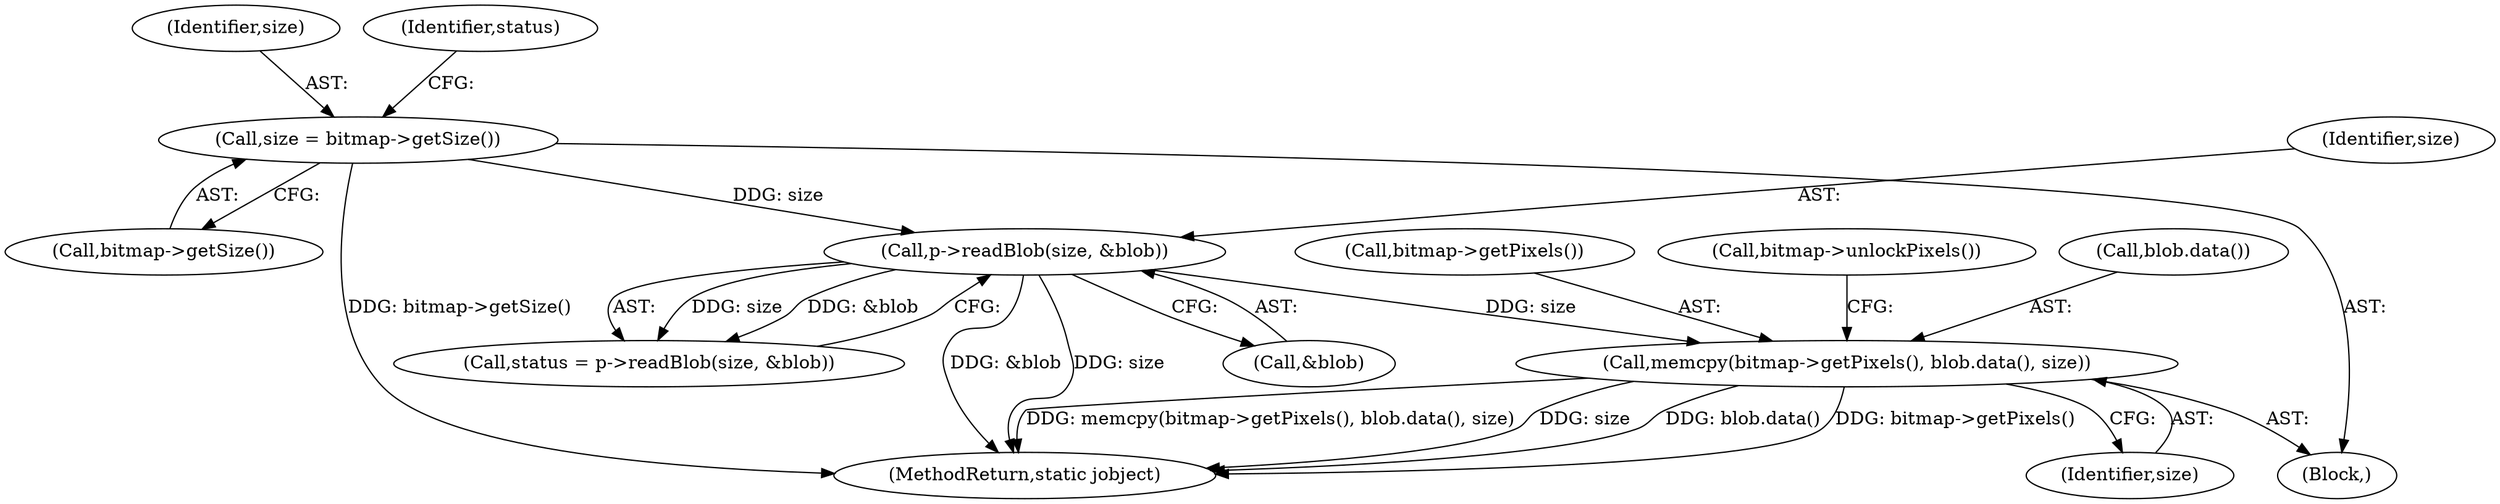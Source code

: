 digraph "0_Android_d44e5bde18a41beda39d49189bef7f2ba7c8f3cb@API" {
"1000267" [label="(Call,memcpy(bitmap->getPixels(), blob.data(), size))"];
"1000252" [label="(Call,p->readBlob(size, &blob))"];
"1000245" [label="(Call,size = bitmap->getSize())"];
"1000254" [label="(Call,&blob)"];
"1000104" [label="(Block,)"];
"1000270" [label="(Identifier,size)"];
"1000246" [label="(Identifier,size)"];
"1000252" [label="(Call,p->readBlob(size, &blob))"];
"1000247" [label="(Call,bitmap->getSize())"];
"1000250" [label="(Call,status = p->readBlob(size, &blob))"];
"1000251" [label="(Identifier,status)"];
"1000267" [label="(Call,memcpy(bitmap->getPixels(), blob.data(), size))"];
"1000253" [label="(Identifier,size)"];
"1000283" [label="(MethodReturn,static jobject)"];
"1000271" [label="(Call,bitmap->unlockPixels())"];
"1000269" [label="(Call,blob.data())"];
"1000268" [label="(Call,bitmap->getPixels())"];
"1000245" [label="(Call,size = bitmap->getSize())"];
"1000267" -> "1000104"  [label="AST: "];
"1000267" -> "1000270"  [label="CFG: "];
"1000268" -> "1000267"  [label="AST: "];
"1000269" -> "1000267"  [label="AST: "];
"1000270" -> "1000267"  [label="AST: "];
"1000271" -> "1000267"  [label="CFG: "];
"1000267" -> "1000283"  [label="DDG: blob.data()"];
"1000267" -> "1000283"  [label="DDG: bitmap->getPixels()"];
"1000267" -> "1000283"  [label="DDG: memcpy(bitmap->getPixels(), blob.data(), size)"];
"1000267" -> "1000283"  [label="DDG: size"];
"1000252" -> "1000267"  [label="DDG: size"];
"1000252" -> "1000250"  [label="AST: "];
"1000252" -> "1000254"  [label="CFG: "];
"1000253" -> "1000252"  [label="AST: "];
"1000254" -> "1000252"  [label="AST: "];
"1000250" -> "1000252"  [label="CFG: "];
"1000252" -> "1000283"  [label="DDG: size"];
"1000252" -> "1000283"  [label="DDG: &blob"];
"1000252" -> "1000250"  [label="DDG: size"];
"1000252" -> "1000250"  [label="DDG: &blob"];
"1000245" -> "1000252"  [label="DDG: size"];
"1000245" -> "1000104"  [label="AST: "];
"1000245" -> "1000247"  [label="CFG: "];
"1000246" -> "1000245"  [label="AST: "];
"1000247" -> "1000245"  [label="AST: "];
"1000251" -> "1000245"  [label="CFG: "];
"1000245" -> "1000283"  [label="DDG: bitmap->getSize()"];
}
